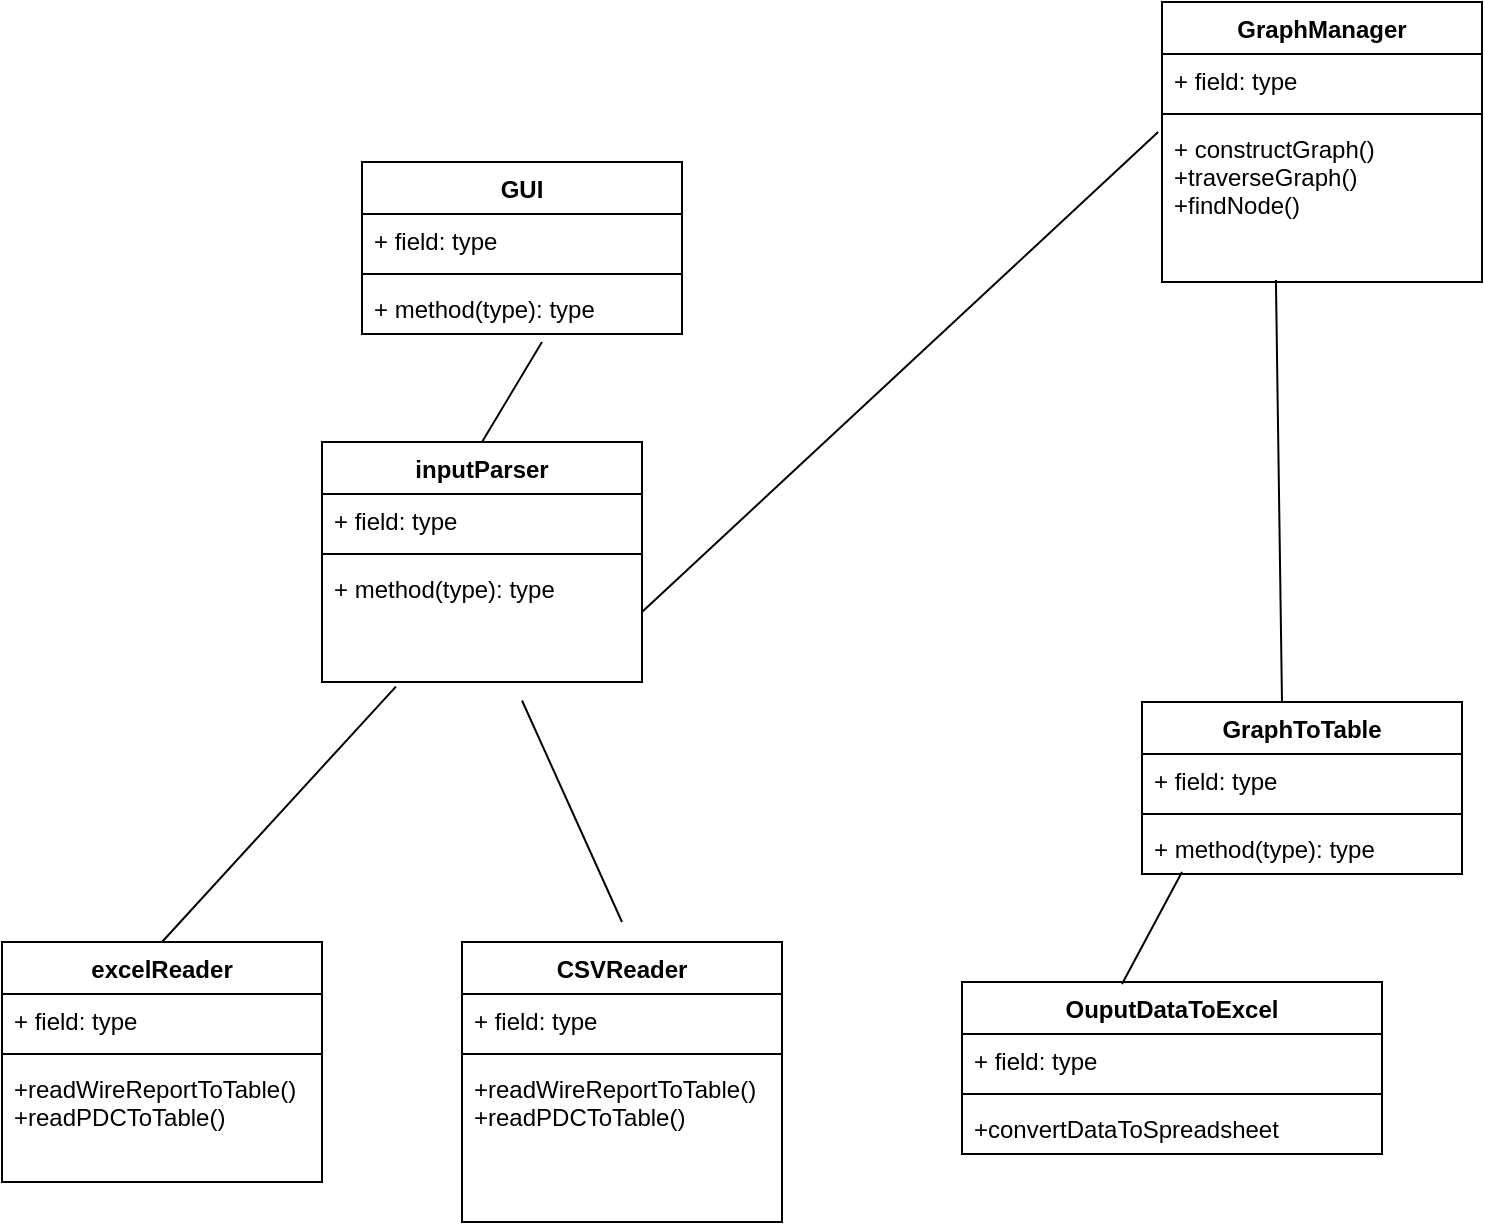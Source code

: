 <mxfile version="16.2.6" type="device"><diagram id="I6ZOBvCPerI7iQWZ8xg9" name="Page-1"><mxGraphModel dx="1422" dy="762" grid="1" gridSize="10" guides="1" tooltips="1" connect="1" arrows="1" fold="1" page="1" pageScale="1" pageWidth="850" pageHeight="1100" math="0" shadow="0"><root><mxCell id="0"/><mxCell id="1" parent="0"/><mxCell id="qaGyvlXbiShoQAmwnuIr-2" value="GUI" style="swimlane;fontStyle=1;align=center;verticalAlign=top;childLayout=stackLayout;horizontal=1;startSize=26;horizontalStack=0;resizeParent=1;resizeParentMax=0;resizeLast=0;collapsible=1;marginBottom=0;" vertex="1" parent="1"><mxGeometry x="190" y="90" width="160" height="86" as="geometry"/></mxCell><mxCell id="qaGyvlXbiShoQAmwnuIr-3" value="+ field: type" style="text;strokeColor=none;fillColor=none;align=left;verticalAlign=top;spacingLeft=4;spacingRight=4;overflow=hidden;rotatable=0;points=[[0,0.5],[1,0.5]];portConstraint=eastwest;" vertex="1" parent="qaGyvlXbiShoQAmwnuIr-2"><mxGeometry y="26" width="160" height="26" as="geometry"/></mxCell><mxCell id="qaGyvlXbiShoQAmwnuIr-4" value="" style="line;strokeWidth=1;fillColor=none;align=left;verticalAlign=middle;spacingTop=-1;spacingLeft=3;spacingRight=3;rotatable=0;labelPosition=right;points=[];portConstraint=eastwest;" vertex="1" parent="qaGyvlXbiShoQAmwnuIr-2"><mxGeometry y="52" width="160" height="8" as="geometry"/></mxCell><mxCell id="qaGyvlXbiShoQAmwnuIr-5" value="+ method(type): type" style="text;strokeColor=none;fillColor=none;align=left;verticalAlign=top;spacingLeft=4;spacingRight=4;overflow=hidden;rotatable=0;points=[[0,0.5],[1,0.5]];portConstraint=eastwest;" vertex="1" parent="qaGyvlXbiShoQAmwnuIr-2"><mxGeometry y="60" width="160" height="26" as="geometry"/></mxCell><mxCell id="qaGyvlXbiShoQAmwnuIr-11" value="" style="endArrow=none;html=1;rounded=0;" edge="1" parent="1"><mxGeometry width="50" height="50" relative="1" as="geometry"><mxPoint x="250" y="230" as="sourcePoint"/><mxPoint x="280" y="180" as="targetPoint"/></mxGeometry></mxCell><mxCell id="qaGyvlXbiShoQAmwnuIr-13" value="inputParser" style="swimlane;fontStyle=1;align=center;verticalAlign=top;childLayout=stackLayout;horizontal=1;startSize=26;horizontalStack=0;resizeParent=1;resizeParentMax=0;resizeLast=0;collapsible=1;marginBottom=0;" vertex="1" parent="1"><mxGeometry x="170" y="230" width="160" height="120" as="geometry"/></mxCell><mxCell id="qaGyvlXbiShoQAmwnuIr-14" value="+ field: type" style="text;strokeColor=none;fillColor=none;align=left;verticalAlign=top;spacingLeft=4;spacingRight=4;overflow=hidden;rotatable=0;points=[[0,0.5],[1,0.5]];portConstraint=eastwest;" vertex="1" parent="qaGyvlXbiShoQAmwnuIr-13"><mxGeometry y="26" width="160" height="26" as="geometry"/></mxCell><mxCell id="qaGyvlXbiShoQAmwnuIr-15" value="" style="line;strokeWidth=1;fillColor=none;align=left;verticalAlign=middle;spacingTop=-1;spacingLeft=3;spacingRight=3;rotatable=0;labelPosition=right;points=[];portConstraint=eastwest;" vertex="1" parent="qaGyvlXbiShoQAmwnuIr-13"><mxGeometry y="52" width="160" height="8" as="geometry"/></mxCell><mxCell id="qaGyvlXbiShoQAmwnuIr-16" value="+ method(type): type" style="text;strokeColor=none;fillColor=none;align=left;verticalAlign=top;spacingLeft=4;spacingRight=4;overflow=hidden;rotatable=0;points=[[0,0.5],[1,0.5]];portConstraint=eastwest;" vertex="1" parent="qaGyvlXbiShoQAmwnuIr-13"><mxGeometry y="60" width="160" height="60" as="geometry"/></mxCell><mxCell id="qaGyvlXbiShoQAmwnuIr-17" value="excelReader" style="swimlane;fontStyle=1;align=center;verticalAlign=top;childLayout=stackLayout;horizontal=1;startSize=26;horizontalStack=0;resizeParent=1;resizeParentMax=0;resizeLast=0;collapsible=1;marginBottom=0;" vertex="1" parent="1"><mxGeometry x="10" y="480" width="160" height="120" as="geometry"/></mxCell><mxCell id="qaGyvlXbiShoQAmwnuIr-18" value="+ field: type" style="text;strokeColor=none;fillColor=none;align=left;verticalAlign=top;spacingLeft=4;spacingRight=4;overflow=hidden;rotatable=0;points=[[0,0.5],[1,0.5]];portConstraint=eastwest;" vertex="1" parent="qaGyvlXbiShoQAmwnuIr-17"><mxGeometry y="26" width="160" height="26" as="geometry"/></mxCell><mxCell id="qaGyvlXbiShoQAmwnuIr-19" value="" style="line;strokeWidth=1;fillColor=none;align=left;verticalAlign=middle;spacingTop=-1;spacingLeft=3;spacingRight=3;rotatable=0;labelPosition=right;points=[];portConstraint=eastwest;" vertex="1" parent="qaGyvlXbiShoQAmwnuIr-17"><mxGeometry y="52" width="160" height="8" as="geometry"/></mxCell><mxCell id="qaGyvlXbiShoQAmwnuIr-20" value="+readWireReportToTable()&#10;+readPDCToTable()" style="text;strokeColor=none;fillColor=none;align=left;verticalAlign=top;spacingLeft=4;spacingRight=4;overflow=hidden;rotatable=0;points=[[0,0.5],[1,0.5]];portConstraint=eastwest;" vertex="1" parent="qaGyvlXbiShoQAmwnuIr-17"><mxGeometry y="60" width="160" height="60" as="geometry"/></mxCell><mxCell id="qaGyvlXbiShoQAmwnuIr-21" value="CSVReader" style="swimlane;fontStyle=1;align=center;verticalAlign=top;childLayout=stackLayout;horizontal=1;startSize=26;horizontalStack=0;resizeParent=1;resizeParentMax=0;resizeLast=0;collapsible=1;marginBottom=0;" vertex="1" parent="1"><mxGeometry x="240" y="480" width="160" height="140" as="geometry"/></mxCell><mxCell id="qaGyvlXbiShoQAmwnuIr-22" value="+ field: type" style="text;strokeColor=none;fillColor=none;align=left;verticalAlign=top;spacingLeft=4;spacingRight=4;overflow=hidden;rotatable=0;points=[[0,0.5],[1,0.5]];portConstraint=eastwest;" vertex="1" parent="qaGyvlXbiShoQAmwnuIr-21"><mxGeometry y="26" width="160" height="26" as="geometry"/></mxCell><mxCell id="qaGyvlXbiShoQAmwnuIr-23" value="" style="line;strokeWidth=1;fillColor=none;align=left;verticalAlign=middle;spacingTop=-1;spacingLeft=3;spacingRight=3;rotatable=0;labelPosition=right;points=[];portConstraint=eastwest;" vertex="1" parent="qaGyvlXbiShoQAmwnuIr-21"><mxGeometry y="52" width="160" height="8" as="geometry"/></mxCell><mxCell id="qaGyvlXbiShoQAmwnuIr-24" value="+readWireReportToTable()&#10;+readPDCToTable()" style="text;strokeColor=none;fillColor=none;align=left;verticalAlign=top;spacingLeft=4;spacingRight=4;overflow=hidden;rotatable=0;points=[[0,0.5],[1,0.5]];portConstraint=eastwest;" vertex="1" parent="qaGyvlXbiShoQAmwnuIr-21"><mxGeometry y="60" width="160" height="80" as="geometry"/></mxCell><mxCell id="qaGyvlXbiShoQAmwnuIr-25" value="" style="endArrow=none;html=1;rounded=0;entryX=0.231;entryY=1.038;entryDx=0;entryDy=0;entryPerimeter=0;" edge="1" parent="1" target="qaGyvlXbiShoQAmwnuIr-16"><mxGeometry width="50" height="50" relative="1" as="geometry"><mxPoint x="90" y="480" as="sourcePoint"/><mxPoint x="140" y="430" as="targetPoint"/></mxGeometry></mxCell><mxCell id="qaGyvlXbiShoQAmwnuIr-26" value="" style="endArrow=none;html=1;rounded=0;entryX=0.625;entryY=1.154;entryDx=0;entryDy=0;entryPerimeter=0;" edge="1" parent="1" target="qaGyvlXbiShoQAmwnuIr-16"><mxGeometry width="50" height="50" relative="1" as="geometry"><mxPoint x="320" y="470" as="sourcePoint"/><mxPoint x="370" y="420" as="targetPoint"/></mxGeometry></mxCell><mxCell id="qaGyvlXbiShoQAmwnuIr-27" value="GraphManager" style="swimlane;fontStyle=1;align=center;verticalAlign=top;childLayout=stackLayout;horizontal=1;startSize=26;horizontalStack=0;resizeParent=1;resizeParentMax=0;resizeLast=0;collapsible=1;marginBottom=0;" vertex="1" parent="1"><mxGeometry x="590" y="10" width="160" height="140" as="geometry"/></mxCell><mxCell id="qaGyvlXbiShoQAmwnuIr-28" value="+ field: type" style="text;strokeColor=none;fillColor=none;align=left;verticalAlign=top;spacingLeft=4;spacingRight=4;overflow=hidden;rotatable=0;points=[[0,0.5],[1,0.5]];portConstraint=eastwest;" vertex="1" parent="qaGyvlXbiShoQAmwnuIr-27"><mxGeometry y="26" width="160" height="26" as="geometry"/></mxCell><mxCell id="qaGyvlXbiShoQAmwnuIr-29" value="" style="line;strokeWidth=1;fillColor=none;align=left;verticalAlign=middle;spacingTop=-1;spacingLeft=3;spacingRight=3;rotatable=0;labelPosition=right;points=[];portConstraint=eastwest;" vertex="1" parent="qaGyvlXbiShoQAmwnuIr-27"><mxGeometry y="52" width="160" height="8" as="geometry"/></mxCell><mxCell id="qaGyvlXbiShoQAmwnuIr-30" value="+ constructGraph()&#10;+traverseGraph()&#10;+findNode()" style="text;strokeColor=none;fillColor=none;align=left;verticalAlign=top;spacingLeft=4;spacingRight=4;overflow=hidden;rotatable=0;points=[[0,0.5],[1,0.5]];portConstraint=eastwest;" vertex="1" parent="qaGyvlXbiShoQAmwnuIr-27"><mxGeometry y="60" width="160" height="80" as="geometry"/></mxCell><mxCell id="qaGyvlXbiShoQAmwnuIr-31" value="" style="endArrow=none;html=1;rounded=0;entryX=-0.012;entryY=0.063;entryDx=0;entryDy=0;entryPerimeter=0;" edge="1" parent="1" target="qaGyvlXbiShoQAmwnuIr-30"><mxGeometry width="50" height="50" relative="1" as="geometry"><mxPoint x="330" y="315" as="sourcePoint"/><mxPoint x="380" y="265" as="targetPoint"/></mxGeometry></mxCell><mxCell id="qaGyvlXbiShoQAmwnuIr-32" value="OuputDataToExcel" style="swimlane;fontStyle=1;align=center;verticalAlign=top;childLayout=stackLayout;horizontal=1;startSize=26;horizontalStack=0;resizeParent=1;resizeParentMax=0;resizeLast=0;collapsible=1;marginBottom=0;" vertex="1" parent="1"><mxGeometry x="490" y="500" width="210" height="86" as="geometry"/></mxCell><mxCell id="qaGyvlXbiShoQAmwnuIr-33" value="+ field: type" style="text;strokeColor=none;fillColor=none;align=left;verticalAlign=top;spacingLeft=4;spacingRight=4;overflow=hidden;rotatable=0;points=[[0,0.5],[1,0.5]];portConstraint=eastwest;" vertex="1" parent="qaGyvlXbiShoQAmwnuIr-32"><mxGeometry y="26" width="210" height="26" as="geometry"/></mxCell><mxCell id="qaGyvlXbiShoQAmwnuIr-34" value="" style="line;strokeWidth=1;fillColor=none;align=left;verticalAlign=middle;spacingTop=-1;spacingLeft=3;spacingRight=3;rotatable=0;labelPosition=right;points=[];portConstraint=eastwest;" vertex="1" parent="qaGyvlXbiShoQAmwnuIr-32"><mxGeometry y="52" width="210" height="8" as="geometry"/></mxCell><mxCell id="qaGyvlXbiShoQAmwnuIr-35" value="+convertDataToSpreadsheet" style="text;strokeColor=none;fillColor=none;align=left;verticalAlign=top;spacingLeft=4;spacingRight=4;overflow=hidden;rotatable=0;points=[[0,0.5],[1,0.5]];portConstraint=eastwest;" vertex="1" parent="qaGyvlXbiShoQAmwnuIr-32"><mxGeometry y="60" width="210" height="26" as="geometry"/></mxCell><mxCell id="qaGyvlXbiShoQAmwnuIr-36" value="" style="endArrow=none;html=1;rounded=0;" edge="1" parent="1"><mxGeometry width="50" height="50" relative="1" as="geometry"><mxPoint x="570" y="501" as="sourcePoint"/><mxPoint x="600" y="445" as="targetPoint"/></mxGeometry></mxCell><mxCell id="qaGyvlXbiShoQAmwnuIr-37" value="GraphToTable" style="swimlane;fontStyle=1;align=center;verticalAlign=top;childLayout=stackLayout;horizontal=1;startSize=26;horizontalStack=0;resizeParent=1;resizeParentMax=0;resizeLast=0;collapsible=1;marginBottom=0;" vertex="1" parent="1"><mxGeometry x="580" y="360" width="160" height="86" as="geometry"/></mxCell><mxCell id="qaGyvlXbiShoQAmwnuIr-38" value="+ field: type" style="text;strokeColor=none;fillColor=none;align=left;verticalAlign=top;spacingLeft=4;spacingRight=4;overflow=hidden;rotatable=0;points=[[0,0.5],[1,0.5]];portConstraint=eastwest;" vertex="1" parent="qaGyvlXbiShoQAmwnuIr-37"><mxGeometry y="26" width="160" height="26" as="geometry"/></mxCell><mxCell id="qaGyvlXbiShoQAmwnuIr-39" value="" style="line;strokeWidth=1;fillColor=none;align=left;verticalAlign=middle;spacingTop=-1;spacingLeft=3;spacingRight=3;rotatable=0;labelPosition=right;points=[];portConstraint=eastwest;" vertex="1" parent="qaGyvlXbiShoQAmwnuIr-37"><mxGeometry y="52" width="160" height="8" as="geometry"/></mxCell><mxCell id="qaGyvlXbiShoQAmwnuIr-40" value="+ method(type): type" style="text;strokeColor=none;fillColor=none;align=left;verticalAlign=top;spacingLeft=4;spacingRight=4;overflow=hidden;rotatable=0;points=[[0,0.5],[1,0.5]];portConstraint=eastwest;" vertex="1" parent="qaGyvlXbiShoQAmwnuIr-37"><mxGeometry y="60" width="160" height="26" as="geometry"/></mxCell><mxCell id="qaGyvlXbiShoQAmwnuIr-41" value="" style="endArrow=none;html=1;rounded=0;entryX=0.356;entryY=0.988;entryDx=0;entryDy=0;entryPerimeter=0;" edge="1" parent="1" target="qaGyvlXbiShoQAmwnuIr-30"><mxGeometry width="50" height="50" relative="1" as="geometry"><mxPoint x="650" y="360" as="sourcePoint"/><mxPoint x="700" y="310" as="targetPoint"/></mxGeometry></mxCell></root></mxGraphModel></diagram></mxfile>